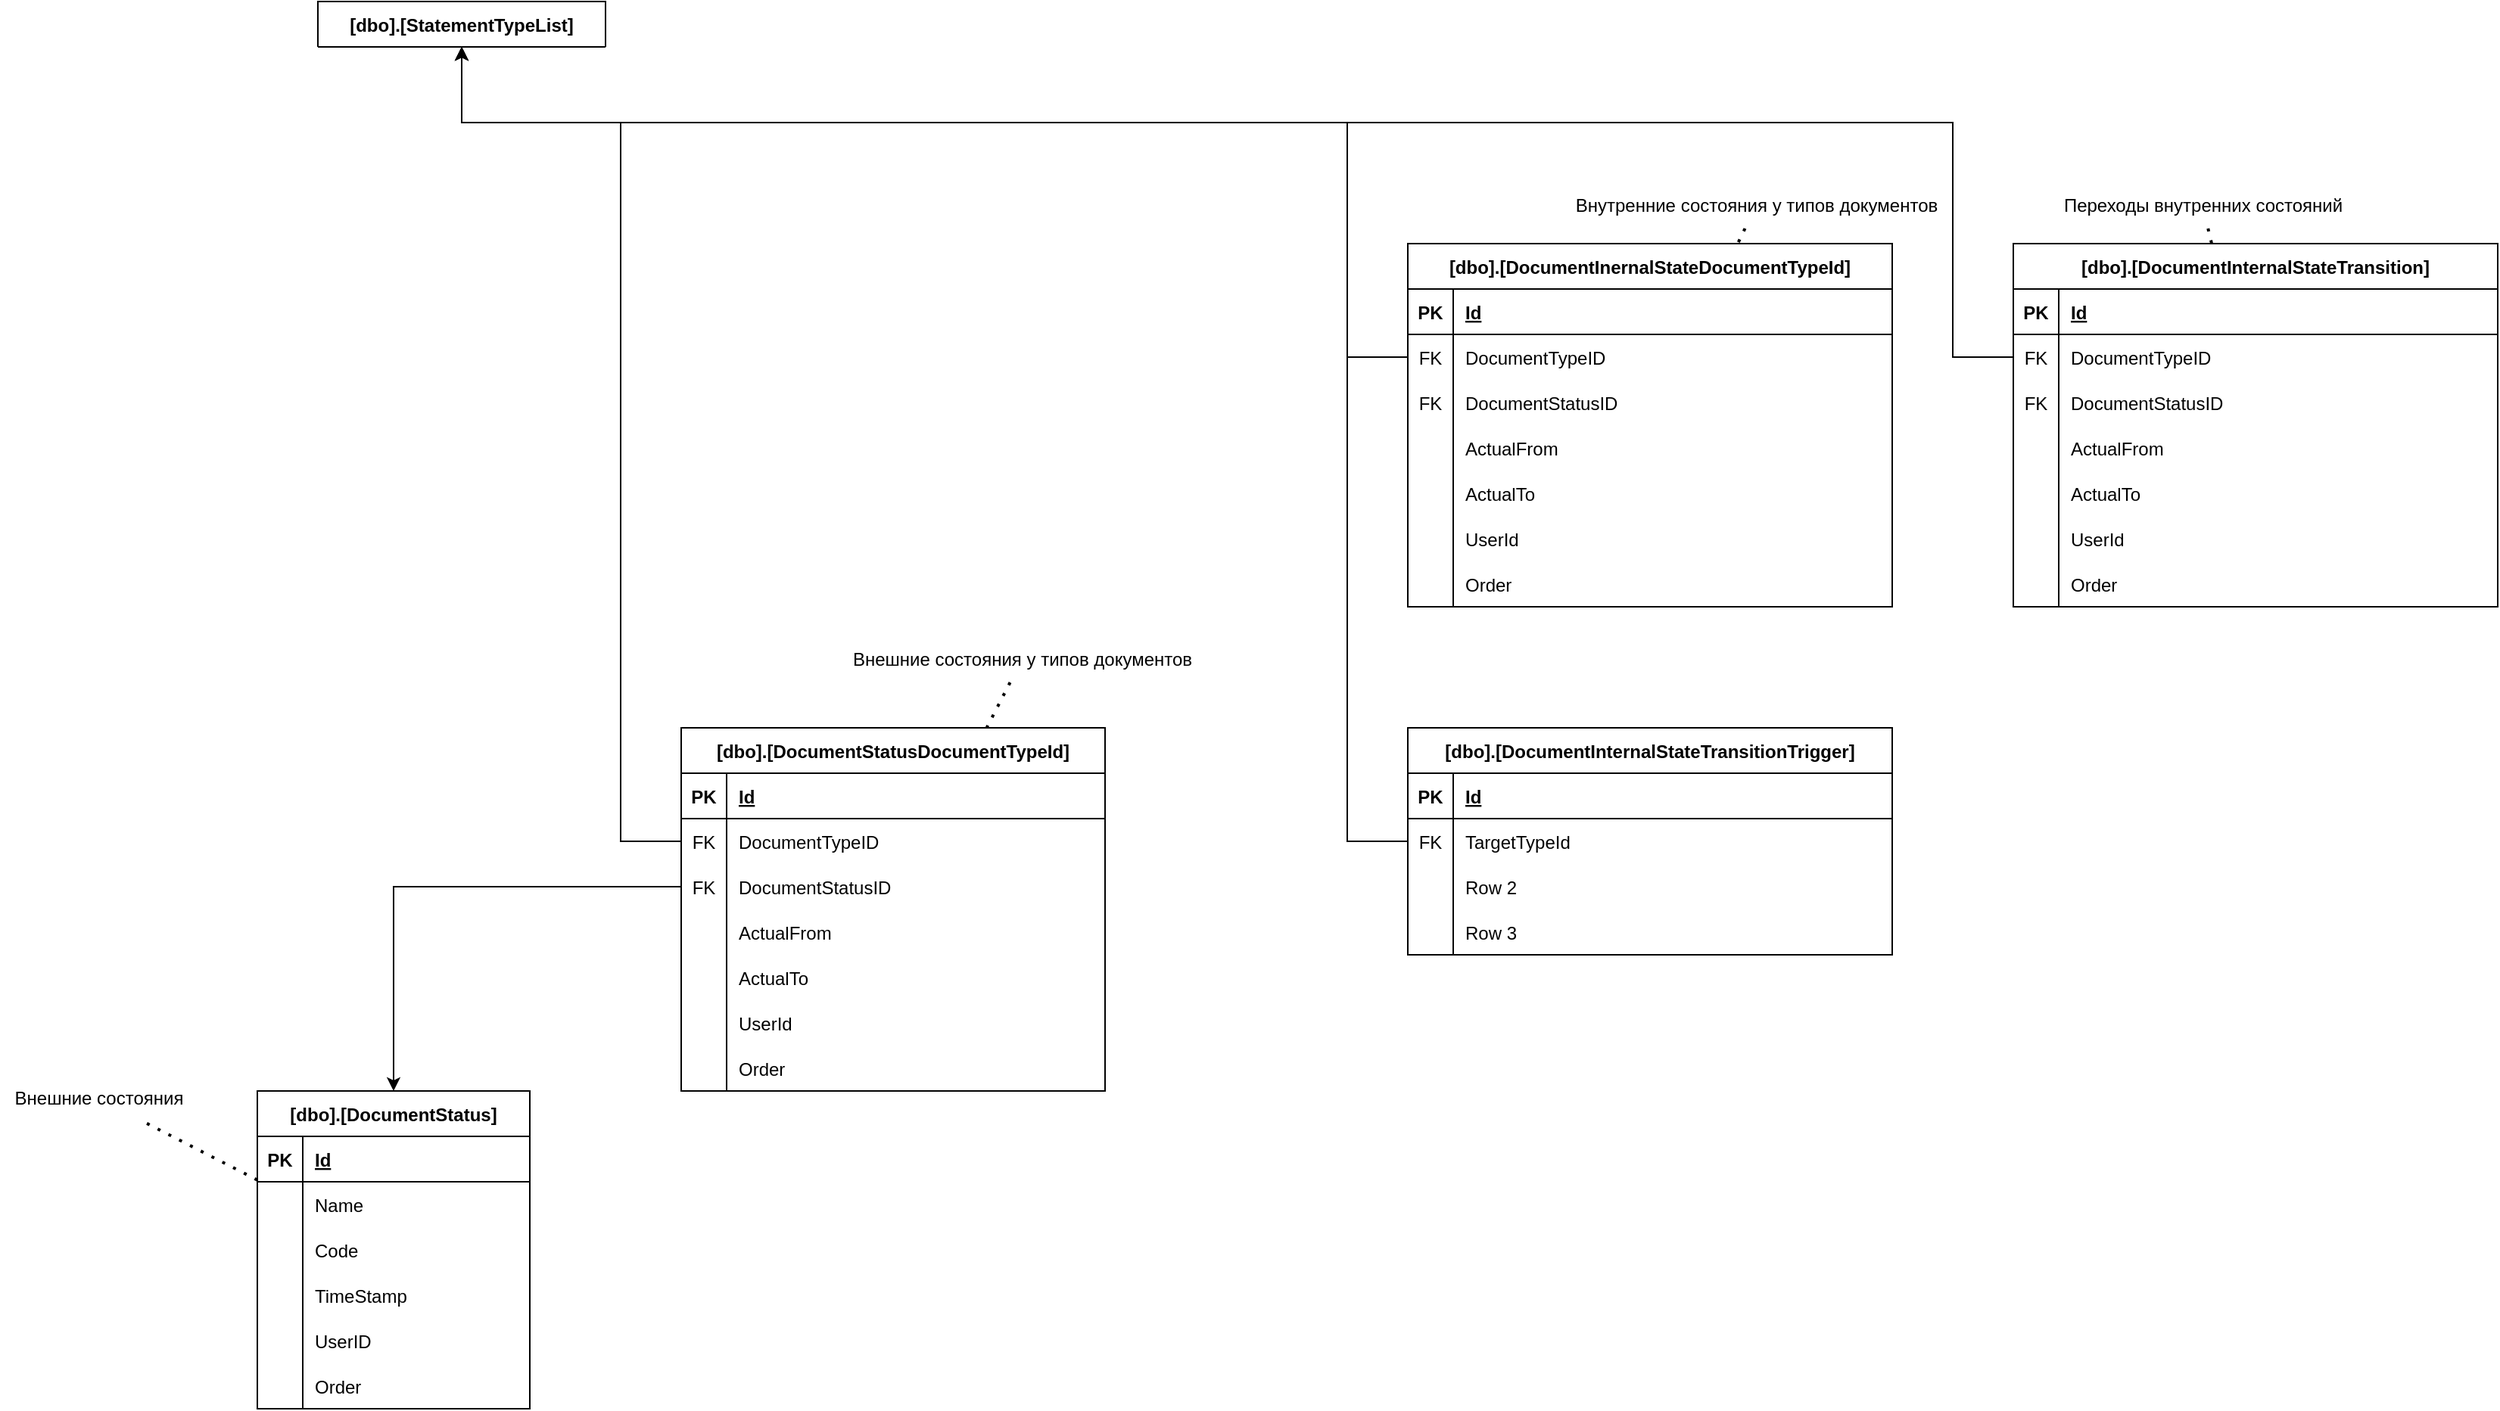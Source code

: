 <mxfile version="20.5.3" type="github">
  <diagram id="ILHaou0iku456T8hocgt" name="Страница 1">
    <mxGraphModel dx="2378" dy="2012" grid="1" gridSize="10" guides="1" tooltips="1" connect="1" arrows="1" fold="1" page="1" pageScale="1" pageWidth="827" pageHeight="1169" math="0" shadow="0">
      <root>
        <mxCell id="0" />
        <mxCell id="1" parent="0" />
        <mxCell id="DyUEf33xcRlZPxyxMTB5-1" value="[dbo].[DocumentStatusDocumentTypeId]" style="shape=table;startSize=30;container=1;collapsible=1;childLayout=tableLayout;fixedRows=1;rowLines=0;fontStyle=1;align=center;resizeLast=1;" vertex="1" parent="1">
          <mxGeometry x="320" y="40" width="280" height="240" as="geometry" />
        </mxCell>
        <mxCell id="DyUEf33xcRlZPxyxMTB5-2" value="" style="shape=tableRow;horizontal=0;startSize=0;swimlaneHead=0;swimlaneBody=0;fillColor=none;collapsible=0;dropTarget=0;points=[[0,0.5],[1,0.5]];portConstraint=eastwest;top=0;left=0;right=0;bottom=1;" vertex="1" parent="DyUEf33xcRlZPxyxMTB5-1">
          <mxGeometry y="30" width="280" height="30" as="geometry" />
        </mxCell>
        <mxCell id="DyUEf33xcRlZPxyxMTB5-3" value="PK" style="shape=partialRectangle;connectable=0;fillColor=none;top=0;left=0;bottom=0;right=0;fontStyle=1;overflow=hidden;" vertex="1" parent="DyUEf33xcRlZPxyxMTB5-2">
          <mxGeometry width="30" height="30" as="geometry">
            <mxRectangle width="30" height="30" as="alternateBounds" />
          </mxGeometry>
        </mxCell>
        <mxCell id="DyUEf33xcRlZPxyxMTB5-4" value="Id" style="shape=partialRectangle;connectable=0;fillColor=none;top=0;left=0;bottom=0;right=0;align=left;spacingLeft=6;fontStyle=5;overflow=hidden;" vertex="1" parent="DyUEf33xcRlZPxyxMTB5-2">
          <mxGeometry x="30" width="250" height="30" as="geometry">
            <mxRectangle width="250" height="30" as="alternateBounds" />
          </mxGeometry>
        </mxCell>
        <mxCell id="DyUEf33xcRlZPxyxMTB5-5" value="" style="shape=tableRow;horizontal=0;startSize=0;swimlaneHead=0;swimlaneBody=0;fillColor=none;collapsible=0;dropTarget=0;points=[[0,0.5],[1,0.5]];portConstraint=eastwest;top=0;left=0;right=0;bottom=0;" vertex="1" parent="DyUEf33xcRlZPxyxMTB5-1">
          <mxGeometry y="60" width="280" height="30" as="geometry" />
        </mxCell>
        <mxCell id="DyUEf33xcRlZPxyxMTB5-6" value="FK" style="shape=partialRectangle;connectable=0;fillColor=none;top=0;left=0;bottom=0;right=0;editable=1;overflow=hidden;" vertex="1" parent="DyUEf33xcRlZPxyxMTB5-5">
          <mxGeometry width="30" height="30" as="geometry">
            <mxRectangle width="30" height="30" as="alternateBounds" />
          </mxGeometry>
        </mxCell>
        <mxCell id="DyUEf33xcRlZPxyxMTB5-7" value="DocumentTypeID" style="shape=partialRectangle;connectable=0;fillColor=none;top=0;left=0;bottom=0;right=0;align=left;spacingLeft=6;overflow=hidden;" vertex="1" parent="DyUEf33xcRlZPxyxMTB5-5">
          <mxGeometry x="30" width="250" height="30" as="geometry">
            <mxRectangle width="250" height="30" as="alternateBounds" />
          </mxGeometry>
        </mxCell>
        <mxCell id="DyUEf33xcRlZPxyxMTB5-8" value="" style="shape=tableRow;horizontal=0;startSize=0;swimlaneHead=0;swimlaneBody=0;fillColor=none;collapsible=0;dropTarget=0;points=[[0,0.5],[1,0.5]];portConstraint=eastwest;top=0;left=0;right=0;bottom=0;" vertex="1" parent="DyUEf33xcRlZPxyxMTB5-1">
          <mxGeometry y="90" width="280" height="30" as="geometry" />
        </mxCell>
        <mxCell id="DyUEf33xcRlZPxyxMTB5-9" value="FK" style="shape=partialRectangle;connectable=0;fillColor=none;top=0;left=0;bottom=0;right=0;editable=1;overflow=hidden;" vertex="1" parent="DyUEf33xcRlZPxyxMTB5-8">
          <mxGeometry width="30" height="30" as="geometry">
            <mxRectangle width="30" height="30" as="alternateBounds" />
          </mxGeometry>
        </mxCell>
        <mxCell id="DyUEf33xcRlZPxyxMTB5-10" value="DocumentStatusID" style="shape=partialRectangle;connectable=0;fillColor=none;top=0;left=0;bottom=0;right=0;align=left;spacingLeft=6;overflow=hidden;" vertex="1" parent="DyUEf33xcRlZPxyxMTB5-8">
          <mxGeometry x="30" width="250" height="30" as="geometry">
            <mxRectangle width="250" height="30" as="alternateBounds" />
          </mxGeometry>
        </mxCell>
        <mxCell id="DyUEf33xcRlZPxyxMTB5-11" value="" style="shape=tableRow;horizontal=0;startSize=0;swimlaneHead=0;swimlaneBody=0;fillColor=none;collapsible=0;dropTarget=0;points=[[0,0.5],[1,0.5]];portConstraint=eastwest;top=0;left=0;right=0;bottom=0;" vertex="1" parent="DyUEf33xcRlZPxyxMTB5-1">
          <mxGeometry y="120" width="280" height="30" as="geometry" />
        </mxCell>
        <mxCell id="DyUEf33xcRlZPxyxMTB5-12" value="" style="shape=partialRectangle;connectable=0;fillColor=none;top=0;left=0;bottom=0;right=0;editable=1;overflow=hidden;" vertex="1" parent="DyUEf33xcRlZPxyxMTB5-11">
          <mxGeometry width="30" height="30" as="geometry">
            <mxRectangle width="30" height="30" as="alternateBounds" />
          </mxGeometry>
        </mxCell>
        <mxCell id="DyUEf33xcRlZPxyxMTB5-13" value="ActualFrom" style="shape=partialRectangle;connectable=0;fillColor=none;top=0;left=0;bottom=0;right=0;align=left;spacingLeft=6;overflow=hidden;" vertex="1" parent="DyUEf33xcRlZPxyxMTB5-11">
          <mxGeometry x="30" width="250" height="30" as="geometry">
            <mxRectangle width="250" height="30" as="alternateBounds" />
          </mxGeometry>
        </mxCell>
        <mxCell id="DyUEf33xcRlZPxyxMTB5-15" value="" style="shape=tableRow;horizontal=0;startSize=0;swimlaneHead=0;swimlaneBody=0;fillColor=none;collapsible=0;dropTarget=0;points=[[0,0.5],[1,0.5]];portConstraint=eastwest;top=0;left=0;right=0;bottom=0;" vertex="1" parent="DyUEf33xcRlZPxyxMTB5-1">
          <mxGeometry y="150" width="280" height="30" as="geometry" />
        </mxCell>
        <mxCell id="DyUEf33xcRlZPxyxMTB5-16" value="" style="shape=partialRectangle;connectable=0;fillColor=none;top=0;left=0;bottom=0;right=0;editable=1;overflow=hidden;" vertex="1" parent="DyUEf33xcRlZPxyxMTB5-15">
          <mxGeometry width="30" height="30" as="geometry">
            <mxRectangle width="30" height="30" as="alternateBounds" />
          </mxGeometry>
        </mxCell>
        <mxCell id="DyUEf33xcRlZPxyxMTB5-17" value="ActualTo" style="shape=partialRectangle;connectable=0;fillColor=none;top=0;left=0;bottom=0;right=0;align=left;spacingLeft=6;overflow=hidden;" vertex="1" parent="DyUEf33xcRlZPxyxMTB5-15">
          <mxGeometry x="30" width="250" height="30" as="geometry">
            <mxRectangle width="250" height="30" as="alternateBounds" />
          </mxGeometry>
        </mxCell>
        <mxCell id="DyUEf33xcRlZPxyxMTB5-18" value="" style="shape=tableRow;horizontal=0;startSize=0;swimlaneHead=0;swimlaneBody=0;fillColor=none;collapsible=0;dropTarget=0;points=[[0,0.5],[1,0.5]];portConstraint=eastwest;top=0;left=0;right=0;bottom=0;" vertex="1" parent="DyUEf33xcRlZPxyxMTB5-1">
          <mxGeometry y="180" width="280" height="30" as="geometry" />
        </mxCell>
        <mxCell id="DyUEf33xcRlZPxyxMTB5-19" value="" style="shape=partialRectangle;connectable=0;fillColor=none;top=0;left=0;bottom=0;right=0;editable=1;overflow=hidden;" vertex="1" parent="DyUEf33xcRlZPxyxMTB5-18">
          <mxGeometry width="30" height="30" as="geometry">
            <mxRectangle width="30" height="30" as="alternateBounds" />
          </mxGeometry>
        </mxCell>
        <mxCell id="DyUEf33xcRlZPxyxMTB5-20" value="UserId" style="shape=partialRectangle;connectable=0;fillColor=none;top=0;left=0;bottom=0;right=0;align=left;spacingLeft=6;overflow=hidden;" vertex="1" parent="DyUEf33xcRlZPxyxMTB5-18">
          <mxGeometry x="30" width="250" height="30" as="geometry">
            <mxRectangle width="250" height="30" as="alternateBounds" />
          </mxGeometry>
        </mxCell>
        <mxCell id="DyUEf33xcRlZPxyxMTB5-21" value="" style="shape=tableRow;horizontal=0;startSize=0;swimlaneHead=0;swimlaneBody=0;fillColor=none;collapsible=0;dropTarget=0;points=[[0,0.5],[1,0.5]];portConstraint=eastwest;top=0;left=0;right=0;bottom=0;" vertex="1" parent="DyUEf33xcRlZPxyxMTB5-1">
          <mxGeometry y="210" width="280" height="30" as="geometry" />
        </mxCell>
        <mxCell id="DyUEf33xcRlZPxyxMTB5-22" value="" style="shape=partialRectangle;connectable=0;fillColor=none;top=0;left=0;bottom=0;right=0;editable=1;overflow=hidden;" vertex="1" parent="DyUEf33xcRlZPxyxMTB5-21">
          <mxGeometry width="30" height="30" as="geometry">
            <mxRectangle width="30" height="30" as="alternateBounds" />
          </mxGeometry>
        </mxCell>
        <mxCell id="DyUEf33xcRlZPxyxMTB5-23" value="Order" style="shape=partialRectangle;connectable=0;fillColor=none;top=0;left=0;bottom=0;right=0;align=left;spacingLeft=6;overflow=hidden;" vertex="1" parent="DyUEf33xcRlZPxyxMTB5-21">
          <mxGeometry x="30" width="250" height="30" as="geometry">
            <mxRectangle width="250" height="30" as="alternateBounds" />
          </mxGeometry>
        </mxCell>
        <mxCell id="DyUEf33xcRlZPxyxMTB5-14" value="Внешние состояния у типов документов" style="text;html=1;align=center;verticalAlign=middle;resizable=0;points=[];autosize=1;strokeColor=none;fillColor=none;" vertex="1" parent="1">
          <mxGeometry x="420" y="-20" width="250" height="30" as="geometry" />
        </mxCell>
        <mxCell id="DyUEf33xcRlZPxyxMTB5-24" value="[dbo].[StatementTypeList]" style="shape=table;startSize=30;container=1;collapsible=1;childLayout=tableLayout;fixedRows=1;rowLines=0;fontStyle=1;align=center;resizeLast=1;" vertex="1" collapsed="1" parent="1">
          <mxGeometry x="80" y="-440" width="190" height="30" as="geometry">
            <mxRectangle x="80" y="-440" width="280" height="450" as="alternateBounds" />
          </mxGeometry>
        </mxCell>
        <mxCell id="DyUEf33xcRlZPxyxMTB5-25" value="" style="shape=tableRow;horizontal=0;startSize=0;swimlaneHead=0;swimlaneBody=0;fillColor=none;collapsible=0;dropTarget=0;points=[[0,0.5],[1,0.5]];portConstraint=eastwest;top=0;left=0;right=0;bottom=1;" vertex="1" parent="DyUEf33xcRlZPxyxMTB5-24">
          <mxGeometry y="30" width="280" height="30" as="geometry" />
        </mxCell>
        <mxCell id="DyUEf33xcRlZPxyxMTB5-26" value="PK" style="shape=partialRectangle;connectable=0;fillColor=none;top=0;left=0;bottom=0;right=0;fontStyle=1;overflow=hidden;" vertex="1" parent="DyUEf33xcRlZPxyxMTB5-25">
          <mxGeometry width="30" height="30" as="geometry">
            <mxRectangle width="30" height="30" as="alternateBounds" />
          </mxGeometry>
        </mxCell>
        <mxCell id="DyUEf33xcRlZPxyxMTB5-27" value="IdStatementType" style="shape=partialRectangle;connectable=0;fillColor=none;top=0;left=0;bottom=0;right=0;align=left;spacingLeft=6;fontStyle=5;overflow=hidden;" vertex="1" parent="DyUEf33xcRlZPxyxMTB5-25">
          <mxGeometry x="30" width="250" height="30" as="geometry">
            <mxRectangle width="250" height="30" as="alternateBounds" />
          </mxGeometry>
        </mxCell>
        <mxCell id="DyUEf33xcRlZPxyxMTB5-28" value="" style="shape=tableRow;horizontal=0;startSize=0;swimlaneHead=0;swimlaneBody=0;fillColor=none;collapsible=0;dropTarget=0;points=[[0,0.5],[1,0.5]];portConstraint=eastwest;top=0;left=0;right=0;bottom=0;" vertex="1" parent="DyUEf33xcRlZPxyxMTB5-24">
          <mxGeometry y="60" width="280" height="30" as="geometry" />
        </mxCell>
        <mxCell id="DyUEf33xcRlZPxyxMTB5-29" value="" style="shape=partialRectangle;connectable=0;fillColor=none;top=0;left=0;bottom=0;right=0;editable=1;overflow=hidden;" vertex="1" parent="DyUEf33xcRlZPxyxMTB5-28">
          <mxGeometry width="30" height="30" as="geometry">
            <mxRectangle width="30" height="30" as="alternateBounds" />
          </mxGeometry>
        </mxCell>
        <mxCell id="DyUEf33xcRlZPxyxMTB5-30" value="StatementType" style="shape=partialRectangle;connectable=0;fillColor=none;top=0;left=0;bottom=0;right=0;align=left;spacingLeft=6;overflow=hidden;" vertex="1" parent="DyUEf33xcRlZPxyxMTB5-28">
          <mxGeometry x="30" width="250" height="30" as="geometry">
            <mxRectangle width="250" height="30" as="alternateBounds" />
          </mxGeometry>
        </mxCell>
        <mxCell id="DyUEf33xcRlZPxyxMTB5-31" value="" style="shape=tableRow;horizontal=0;startSize=0;swimlaneHead=0;swimlaneBody=0;fillColor=none;collapsible=0;dropTarget=0;points=[[0,0.5],[1,0.5]];portConstraint=eastwest;top=0;left=0;right=0;bottom=0;" vertex="1" parent="DyUEf33xcRlZPxyxMTB5-24">
          <mxGeometry y="90" width="280" height="30" as="geometry" />
        </mxCell>
        <mxCell id="DyUEf33xcRlZPxyxMTB5-32" value="" style="shape=partialRectangle;connectable=0;fillColor=none;top=0;left=0;bottom=0;right=0;editable=1;overflow=hidden;" vertex="1" parent="DyUEf33xcRlZPxyxMTB5-31">
          <mxGeometry width="30" height="30" as="geometry">
            <mxRectangle width="30" height="30" as="alternateBounds" />
          </mxGeometry>
        </mxCell>
        <mxCell id="DyUEf33xcRlZPxyxMTB5-33" value="StatementTypeShort" style="shape=partialRectangle;connectable=0;fillColor=none;top=0;left=0;bottom=0;right=0;align=left;spacingLeft=6;overflow=hidden;" vertex="1" parent="DyUEf33xcRlZPxyxMTB5-31">
          <mxGeometry x="30" width="250" height="30" as="geometry">
            <mxRectangle width="250" height="30" as="alternateBounds" />
          </mxGeometry>
        </mxCell>
        <mxCell id="DyUEf33xcRlZPxyxMTB5-64" value="" style="shape=tableRow;horizontal=0;startSize=0;swimlaneHead=0;swimlaneBody=0;fillColor=none;collapsible=0;dropTarget=0;points=[[0,0.5],[1,0.5]];portConstraint=eastwest;top=0;left=0;right=0;bottom=0;" vertex="1" parent="DyUEf33xcRlZPxyxMTB5-24">
          <mxGeometry y="120" width="280" height="30" as="geometry" />
        </mxCell>
        <mxCell id="DyUEf33xcRlZPxyxMTB5-65" value="" style="shape=partialRectangle;connectable=0;fillColor=none;top=0;left=0;bottom=0;right=0;editable=1;overflow=hidden;" vertex="1" parent="DyUEf33xcRlZPxyxMTB5-64">
          <mxGeometry width="30" height="30" as="geometry">
            <mxRectangle width="30" height="30" as="alternateBounds" />
          </mxGeometry>
        </mxCell>
        <mxCell id="DyUEf33xcRlZPxyxMTB5-66" value="StatementTypeCode" style="shape=partialRectangle;connectable=0;fillColor=none;top=0;left=0;bottom=0;right=0;align=left;spacingLeft=6;overflow=hidden;" vertex="1" parent="DyUEf33xcRlZPxyxMTB5-64">
          <mxGeometry x="30" width="250" height="30" as="geometry">
            <mxRectangle width="250" height="30" as="alternateBounds" />
          </mxGeometry>
        </mxCell>
        <mxCell id="DyUEf33xcRlZPxyxMTB5-34" value="" style="shape=tableRow;horizontal=0;startSize=0;swimlaneHead=0;swimlaneBody=0;fillColor=none;collapsible=0;dropTarget=0;points=[[0,0.5],[1,0.5]];portConstraint=eastwest;top=0;left=0;right=0;bottom=0;" vertex="1" parent="DyUEf33xcRlZPxyxMTB5-24">
          <mxGeometry y="150" width="280" height="30" as="geometry" />
        </mxCell>
        <mxCell id="DyUEf33xcRlZPxyxMTB5-35" value="" style="shape=partialRectangle;connectable=0;fillColor=none;top=0;left=0;bottom=0;right=0;editable=1;overflow=hidden;" vertex="1" parent="DyUEf33xcRlZPxyxMTB5-34">
          <mxGeometry width="30" height="30" as="geometry">
            <mxRectangle width="30" height="30" as="alternateBounds" />
          </mxGeometry>
        </mxCell>
        <mxCell id="DyUEf33xcRlZPxyxMTB5-36" value="actual" style="shape=partialRectangle;connectable=0;fillColor=none;top=0;left=0;bottom=0;right=0;align=left;spacingLeft=6;overflow=hidden;" vertex="1" parent="DyUEf33xcRlZPxyxMTB5-34">
          <mxGeometry x="30" width="250" height="30" as="geometry">
            <mxRectangle width="250" height="30" as="alternateBounds" />
          </mxGeometry>
        </mxCell>
        <mxCell id="DyUEf33xcRlZPxyxMTB5-37" value="" style="shape=tableRow;horizontal=0;startSize=0;swimlaneHead=0;swimlaneBody=0;fillColor=none;collapsible=0;dropTarget=0;points=[[0,0.5],[1,0.5]];portConstraint=eastwest;top=0;left=0;right=0;bottom=0;" vertex="1" parent="DyUEf33xcRlZPxyxMTB5-24">
          <mxGeometry y="180" width="280" height="30" as="geometry" />
        </mxCell>
        <mxCell id="DyUEf33xcRlZPxyxMTB5-38" value="" style="shape=partialRectangle;connectable=0;fillColor=none;top=0;left=0;bottom=0;right=0;editable=1;overflow=hidden;" vertex="1" parent="DyUEf33xcRlZPxyxMTB5-37">
          <mxGeometry width="30" height="30" as="geometry">
            <mxRectangle width="30" height="30" as="alternateBounds" />
          </mxGeometry>
        </mxCell>
        <mxCell id="DyUEf33xcRlZPxyxMTB5-39" value="ord" style="shape=partialRectangle;connectable=0;fillColor=none;top=0;left=0;bottom=0;right=0;align=left;spacingLeft=6;overflow=hidden;" vertex="1" parent="DyUEf33xcRlZPxyxMTB5-37">
          <mxGeometry x="30" width="250" height="30" as="geometry">
            <mxRectangle width="250" height="30" as="alternateBounds" />
          </mxGeometry>
        </mxCell>
        <mxCell id="DyUEf33xcRlZPxyxMTB5-40" value="" style="shape=tableRow;horizontal=0;startSize=0;swimlaneHead=0;swimlaneBody=0;fillColor=none;collapsible=0;dropTarget=0;points=[[0,0.5],[1,0.5]];portConstraint=eastwest;top=0;left=0;right=0;bottom=0;" vertex="1" parent="DyUEf33xcRlZPxyxMTB5-24">
          <mxGeometry y="210" width="280" height="30" as="geometry" />
        </mxCell>
        <mxCell id="DyUEf33xcRlZPxyxMTB5-41" value="" style="shape=partialRectangle;connectable=0;fillColor=none;top=0;left=0;bottom=0;right=0;editable=1;overflow=hidden;" vertex="1" parent="DyUEf33xcRlZPxyxMTB5-40">
          <mxGeometry width="30" height="30" as="geometry">
            <mxRectangle width="30" height="30" as="alternateBounds" />
          </mxGeometry>
        </mxCell>
        <mxCell id="DyUEf33xcRlZPxyxMTB5-42" value="NeedInc" style="shape=partialRectangle;connectable=0;fillColor=none;top=0;left=0;bottom=0;right=0;align=left;spacingLeft=6;overflow=hidden;" vertex="1" parent="DyUEf33xcRlZPxyxMTB5-40">
          <mxGeometry x="30" width="250" height="30" as="geometry">
            <mxRectangle width="250" height="30" as="alternateBounds" />
          </mxGeometry>
        </mxCell>
        <mxCell id="DyUEf33xcRlZPxyxMTB5-43" value="" style="shape=tableRow;horizontal=0;startSize=0;swimlaneHead=0;swimlaneBody=0;fillColor=none;collapsible=0;dropTarget=0;points=[[0,0.5],[1,0.5]];portConstraint=eastwest;top=0;left=0;right=0;bottom=0;" vertex="1" parent="DyUEf33xcRlZPxyxMTB5-24">
          <mxGeometry y="240" width="280" height="30" as="geometry" />
        </mxCell>
        <mxCell id="DyUEf33xcRlZPxyxMTB5-44" value="" style="shape=partialRectangle;connectable=0;fillColor=none;top=0;left=0;bottom=0;right=0;editable=1;overflow=hidden;" vertex="1" parent="DyUEf33xcRlZPxyxMTB5-43">
          <mxGeometry width="30" height="30" as="geometry">
            <mxRectangle width="30" height="30" as="alternateBounds" />
          </mxGeometry>
        </mxCell>
        <mxCell id="DyUEf33xcRlZPxyxMTB5-45" value="NeedRegNum" style="shape=partialRectangle;connectable=0;fillColor=none;top=0;left=0;bottom=0;right=0;align=left;spacingLeft=6;overflow=hidden;" vertex="1" parent="DyUEf33xcRlZPxyxMTB5-43">
          <mxGeometry x="30" width="250" height="30" as="geometry">
            <mxRectangle width="250" height="30" as="alternateBounds" />
          </mxGeometry>
        </mxCell>
        <mxCell id="DyUEf33xcRlZPxyxMTB5-46" value="" style="shape=tableRow;horizontal=0;startSize=0;swimlaneHead=0;swimlaneBody=0;fillColor=none;collapsible=0;dropTarget=0;points=[[0,0.5],[1,0.5]];portConstraint=eastwest;top=0;left=0;right=0;bottom=0;" vertex="1" parent="DyUEf33xcRlZPxyxMTB5-24">
          <mxGeometry y="270" width="280" height="30" as="geometry" />
        </mxCell>
        <mxCell id="DyUEf33xcRlZPxyxMTB5-47" value="" style="shape=partialRectangle;connectable=0;fillColor=none;top=0;left=0;bottom=0;right=0;editable=1;overflow=hidden;" vertex="1" parent="DyUEf33xcRlZPxyxMTB5-46">
          <mxGeometry width="30" height="30" as="geometry">
            <mxRectangle width="30" height="30" as="alternateBounds" />
          </mxGeometry>
        </mxCell>
        <mxCell id="DyUEf33xcRlZPxyxMTB5-48" value="KeyField1" style="shape=partialRectangle;connectable=0;fillColor=none;top=0;left=0;bottom=0;right=0;align=left;spacingLeft=6;overflow=hidden;" vertex="1" parent="DyUEf33xcRlZPxyxMTB5-46">
          <mxGeometry x="30" width="250" height="30" as="geometry">
            <mxRectangle width="250" height="30" as="alternateBounds" />
          </mxGeometry>
        </mxCell>
        <mxCell id="DyUEf33xcRlZPxyxMTB5-49" value="" style="shape=tableRow;horizontal=0;startSize=0;swimlaneHead=0;swimlaneBody=0;fillColor=none;collapsible=0;dropTarget=0;points=[[0,0.5],[1,0.5]];portConstraint=eastwest;top=0;left=0;right=0;bottom=0;" vertex="1" parent="DyUEf33xcRlZPxyxMTB5-24">
          <mxGeometry y="300" width="280" height="30" as="geometry" />
        </mxCell>
        <mxCell id="DyUEf33xcRlZPxyxMTB5-50" value="" style="shape=partialRectangle;connectable=0;fillColor=none;top=0;left=0;bottom=0;right=0;editable=1;overflow=hidden;" vertex="1" parent="DyUEf33xcRlZPxyxMTB5-49">
          <mxGeometry width="30" height="30" as="geometry">
            <mxRectangle width="30" height="30" as="alternateBounds" />
          </mxGeometry>
        </mxCell>
        <mxCell id="DyUEf33xcRlZPxyxMTB5-51" value="KeyField2" style="shape=partialRectangle;connectable=0;fillColor=none;top=0;left=0;bottom=0;right=0;align=left;spacingLeft=6;overflow=hidden;" vertex="1" parent="DyUEf33xcRlZPxyxMTB5-49">
          <mxGeometry x="30" width="250" height="30" as="geometry">
            <mxRectangle width="250" height="30" as="alternateBounds" />
          </mxGeometry>
        </mxCell>
        <mxCell id="DyUEf33xcRlZPxyxMTB5-52" value="" style="shape=tableRow;horizontal=0;startSize=0;swimlaneHead=0;swimlaneBody=0;fillColor=none;collapsible=0;dropTarget=0;points=[[0,0.5],[1,0.5]];portConstraint=eastwest;top=0;left=0;right=0;bottom=0;" vertex="1" parent="DyUEf33xcRlZPxyxMTB5-24">
          <mxGeometry y="330" width="280" height="30" as="geometry" />
        </mxCell>
        <mxCell id="DyUEf33xcRlZPxyxMTB5-53" value="" style="shape=partialRectangle;connectable=0;fillColor=none;top=0;left=0;bottom=0;right=0;editable=1;overflow=hidden;" vertex="1" parent="DyUEf33xcRlZPxyxMTB5-52">
          <mxGeometry width="30" height="30" as="geometry">
            <mxRectangle width="30" height="30" as="alternateBounds" />
          </mxGeometry>
        </mxCell>
        <mxCell id="DyUEf33xcRlZPxyxMTB5-54" value="URL" style="shape=partialRectangle;connectable=0;fillColor=none;top=0;left=0;bottom=0;right=0;align=left;spacingLeft=6;overflow=hidden;" vertex="1" parent="DyUEf33xcRlZPxyxMTB5-52">
          <mxGeometry x="30" width="250" height="30" as="geometry">
            <mxRectangle width="250" height="30" as="alternateBounds" />
          </mxGeometry>
        </mxCell>
        <mxCell id="DyUEf33xcRlZPxyxMTB5-55" value="" style="shape=tableRow;horizontal=0;startSize=0;swimlaneHead=0;swimlaneBody=0;fillColor=none;collapsible=0;dropTarget=0;points=[[0,0.5],[1,0.5]];portConstraint=eastwest;top=0;left=0;right=0;bottom=0;" vertex="1" parent="DyUEf33xcRlZPxyxMTB5-24">
          <mxGeometry y="360" width="280" height="30" as="geometry" />
        </mxCell>
        <mxCell id="DyUEf33xcRlZPxyxMTB5-56" value="" style="shape=partialRectangle;connectable=0;fillColor=none;top=0;left=0;bottom=0;right=0;editable=1;overflow=hidden;" vertex="1" parent="DyUEf33xcRlZPxyxMTB5-55">
          <mxGeometry width="30" height="30" as="geometry">
            <mxRectangle width="30" height="30" as="alternateBounds" />
          </mxGeometry>
        </mxCell>
        <mxCell id="DyUEf33xcRlZPxyxMTB5-57" value="TableName" style="shape=partialRectangle;connectable=0;fillColor=none;top=0;left=0;bottom=0;right=0;align=left;spacingLeft=6;overflow=hidden;" vertex="1" parent="DyUEf33xcRlZPxyxMTB5-55">
          <mxGeometry x="30" width="250" height="30" as="geometry">
            <mxRectangle width="250" height="30" as="alternateBounds" />
          </mxGeometry>
        </mxCell>
        <mxCell id="DyUEf33xcRlZPxyxMTB5-58" value="" style="shape=tableRow;horizontal=0;startSize=0;swimlaneHead=0;swimlaneBody=0;fillColor=none;collapsible=0;dropTarget=0;points=[[0,0.5],[1,0.5]];portConstraint=eastwest;top=0;left=0;right=0;bottom=0;" vertex="1" parent="DyUEf33xcRlZPxyxMTB5-24">
          <mxGeometry y="390" width="280" height="30" as="geometry" />
        </mxCell>
        <mxCell id="DyUEf33xcRlZPxyxMTB5-59" value="FK" style="shape=partialRectangle;connectable=0;fillColor=none;top=0;left=0;bottom=0;right=0;editable=1;overflow=hidden;" vertex="1" parent="DyUEf33xcRlZPxyxMTB5-58">
          <mxGeometry width="30" height="30" as="geometry">
            <mxRectangle width="30" height="30" as="alternateBounds" />
          </mxGeometry>
        </mxCell>
        <mxCell id="DyUEf33xcRlZPxyxMTB5-60" value="idFlow" style="shape=partialRectangle;connectable=0;fillColor=none;top=0;left=0;bottom=0;right=0;align=left;spacingLeft=6;overflow=hidden;" vertex="1" parent="DyUEf33xcRlZPxyxMTB5-58">
          <mxGeometry x="30" width="250" height="30" as="geometry">
            <mxRectangle width="250" height="30" as="alternateBounds" />
          </mxGeometry>
        </mxCell>
        <mxCell id="DyUEf33xcRlZPxyxMTB5-61" value="" style="shape=tableRow;horizontal=0;startSize=0;swimlaneHead=0;swimlaneBody=0;fillColor=none;collapsible=0;dropTarget=0;points=[[0,0.5],[1,0.5]];portConstraint=eastwest;top=0;left=0;right=0;bottom=0;" vertex="1" parent="DyUEf33xcRlZPxyxMTB5-24">
          <mxGeometry y="420" width="280" height="30" as="geometry" />
        </mxCell>
        <mxCell id="DyUEf33xcRlZPxyxMTB5-62" value="" style="shape=partialRectangle;connectable=0;fillColor=none;top=0;left=0;bottom=0;right=0;editable=1;overflow=hidden;" vertex="1" parent="DyUEf33xcRlZPxyxMTB5-61">
          <mxGeometry width="30" height="30" as="geometry">
            <mxRectangle width="30" height="30" as="alternateBounds" />
          </mxGeometry>
        </mxCell>
        <mxCell id="DyUEf33xcRlZPxyxMTB5-63" value="HasOuterState" style="shape=partialRectangle;connectable=0;fillColor=none;top=0;left=0;bottom=0;right=0;align=left;spacingLeft=6;overflow=hidden;" vertex="1" parent="DyUEf33xcRlZPxyxMTB5-61">
          <mxGeometry x="30" width="250" height="30" as="geometry">
            <mxRectangle width="250" height="30" as="alternateBounds" />
          </mxGeometry>
        </mxCell>
        <mxCell id="DyUEf33xcRlZPxyxMTB5-67" style="edgeStyle=orthogonalEdgeStyle;rounded=0;orthogonalLoop=1;jettySize=auto;html=1;exitX=0;exitY=0.5;exitDx=0;exitDy=0;" edge="1" parent="1" source="DyUEf33xcRlZPxyxMTB5-5" target="DyUEf33xcRlZPxyxMTB5-24">
          <mxGeometry relative="1" as="geometry">
            <Array as="points">
              <mxPoint x="280" y="115" />
              <mxPoint x="280" y="-360" />
              <mxPoint x="175" y="-360" />
            </Array>
          </mxGeometry>
        </mxCell>
        <mxCell id="DyUEf33xcRlZPxyxMTB5-68" value="[dbo].[DocumentStatus]" style="shape=table;startSize=30;container=1;collapsible=1;childLayout=tableLayout;fixedRows=1;rowLines=0;fontStyle=1;align=center;resizeLast=1;" vertex="1" parent="1">
          <mxGeometry x="40" y="280" width="180" height="210" as="geometry" />
        </mxCell>
        <mxCell id="DyUEf33xcRlZPxyxMTB5-69" value="" style="shape=tableRow;horizontal=0;startSize=0;swimlaneHead=0;swimlaneBody=0;fillColor=none;collapsible=0;dropTarget=0;points=[[0,0.5],[1,0.5]];portConstraint=eastwest;top=0;left=0;right=0;bottom=1;" vertex="1" parent="DyUEf33xcRlZPxyxMTB5-68">
          <mxGeometry y="30" width="180" height="30" as="geometry" />
        </mxCell>
        <mxCell id="DyUEf33xcRlZPxyxMTB5-70" value="PK" style="shape=partialRectangle;connectable=0;fillColor=none;top=0;left=0;bottom=0;right=0;fontStyle=1;overflow=hidden;" vertex="1" parent="DyUEf33xcRlZPxyxMTB5-69">
          <mxGeometry width="30" height="30" as="geometry">
            <mxRectangle width="30" height="30" as="alternateBounds" />
          </mxGeometry>
        </mxCell>
        <mxCell id="DyUEf33xcRlZPxyxMTB5-71" value="Id" style="shape=partialRectangle;connectable=0;fillColor=none;top=0;left=0;bottom=0;right=0;align=left;spacingLeft=6;fontStyle=5;overflow=hidden;" vertex="1" parent="DyUEf33xcRlZPxyxMTB5-69">
          <mxGeometry x="30" width="150" height="30" as="geometry">
            <mxRectangle width="150" height="30" as="alternateBounds" />
          </mxGeometry>
        </mxCell>
        <mxCell id="DyUEf33xcRlZPxyxMTB5-72" value="" style="shape=tableRow;horizontal=0;startSize=0;swimlaneHead=0;swimlaneBody=0;fillColor=none;collapsible=0;dropTarget=0;points=[[0,0.5],[1,0.5]];portConstraint=eastwest;top=0;left=0;right=0;bottom=0;" vertex="1" parent="DyUEf33xcRlZPxyxMTB5-68">
          <mxGeometry y="60" width="180" height="30" as="geometry" />
        </mxCell>
        <mxCell id="DyUEf33xcRlZPxyxMTB5-73" value="" style="shape=partialRectangle;connectable=0;fillColor=none;top=0;left=0;bottom=0;right=0;editable=1;overflow=hidden;" vertex="1" parent="DyUEf33xcRlZPxyxMTB5-72">
          <mxGeometry width="30" height="30" as="geometry">
            <mxRectangle width="30" height="30" as="alternateBounds" />
          </mxGeometry>
        </mxCell>
        <mxCell id="DyUEf33xcRlZPxyxMTB5-74" value="Name" style="shape=partialRectangle;connectable=0;fillColor=none;top=0;left=0;bottom=0;right=0;align=left;spacingLeft=6;overflow=hidden;" vertex="1" parent="DyUEf33xcRlZPxyxMTB5-72">
          <mxGeometry x="30" width="150" height="30" as="geometry">
            <mxRectangle width="150" height="30" as="alternateBounds" />
          </mxGeometry>
        </mxCell>
        <mxCell id="DyUEf33xcRlZPxyxMTB5-75" value="" style="shape=tableRow;horizontal=0;startSize=0;swimlaneHead=0;swimlaneBody=0;fillColor=none;collapsible=0;dropTarget=0;points=[[0,0.5],[1,0.5]];portConstraint=eastwest;top=0;left=0;right=0;bottom=0;" vertex="1" parent="DyUEf33xcRlZPxyxMTB5-68">
          <mxGeometry y="90" width="180" height="30" as="geometry" />
        </mxCell>
        <mxCell id="DyUEf33xcRlZPxyxMTB5-76" value="" style="shape=partialRectangle;connectable=0;fillColor=none;top=0;left=0;bottom=0;right=0;editable=1;overflow=hidden;" vertex="1" parent="DyUEf33xcRlZPxyxMTB5-75">
          <mxGeometry width="30" height="30" as="geometry">
            <mxRectangle width="30" height="30" as="alternateBounds" />
          </mxGeometry>
        </mxCell>
        <mxCell id="DyUEf33xcRlZPxyxMTB5-77" value="Code" style="shape=partialRectangle;connectable=0;fillColor=none;top=0;left=0;bottom=0;right=0;align=left;spacingLeft=6;overflow=hidden;" vertex="1" parent="DyUEf33xcRlZPxyxMTB5-75">
          <mxGeometry x="30" width="150" height="30" as="geometry">
            <mxRectangle width="150" height="30" as="alternateBounds" />
          </mxGeometry>
        </mxCell>
        <mxCell id="DyUEf33xcRlZPxyxMTB5-78" value="" style="shape=tableRow;horizontal=0;startSize=0;swimlaneHead=0;swimlaneBody=0;fillColor=none;collapsible=0;dropTarget=0;points=[[0,0.5],[1,0.5]];portConstraint=eastwest;top=0;left=0;right=0;bottom=0;" vertex="1" parent="DyUEf33xcRlZPxyxMTB5-68">
          <mxGeometry y="120" width="180" height="30" as="geometry" />
        </mxCell>
        <mxCell id="DyUEf33xcRlZPxyxMTB5-79" value="" style="shape=partialRectangle;connectable=0;fillColor=none;top=0;left=0;bottom=0;right=0;editable=1;overflow=hidden;" vertex="1" parent="DyUEf33xcRlZPxyxMTB5-78">
          <mxGeometry width="30" height="30" as="geometry">
            <mxRectangle width="30" height="30" as="alternateBounds" />
          </mxGeometry>
        </mxCell>
        <mxCell id="DyUEf33xcRlZPxyxMTB5-80" value="TimeStamp" style="shape=partialRectangle;connectable=0;fillColor=none;top=0;left=0;bottom=0;right=0;align=left;spacingLeft=6;overflow=hidden;" vertex="1" parent="DyUEf33xcRlZPxyxMTB5-78">
          <mxGeometry x="30" width="150" height="30" as="geometry">
            <mxRectangle width="150" height="30" as="alternateBounds" />
          </mxGeometry>
        </mxCell>
        <mxCell id="DyUEf33xcRlZPxyxMTB5-83" value="" style="shape=tableRow;horizontal=0;startSize=0;swimlaneHead=0;swimlaneBody=0;fillColor=none;collapsible=0;dropTarget=0;points=[[0,0.5],[1,0.5]];portConstraint=eastwest;top=0;left=0;right=0;bottom=0;" vertex="1" parent="DyUEf33xcRlZPxyxMTB5-68">
          <mxGeometry y="150" width="180" height="30" as="geometry" />
        </mxCell>
        <mxCell id="DyUEf33xcRlZPxyxMTB5-84" value="" style="shape=partialRectangle;connectable=0;fillColor=none;top=0;left=0;bottom=0;right=0;editable=1;overflow=hidden;" vertex="1" parent="DyUEf33xcRlZPxyxMTB5-83">
          <mxGeometry width="30" height="30" as="geometry">
            <mxRectangle width="30" height="30" as="alternateBounds" />
          </mxGeometry>
        </mxCell>
        <mxCell id="DyUEf33xcRlZPxyxMTB5-85" value="UserID" style="shape=partialRectangle;connectable=0;fillColor=none;top=0;left=0;bottom=0;right=0;align=left;spacingLeft=6;overflow=hidden;" vertex="1" parent="DyUEf33xcRlZPxyxMTB5-83">
          <mxGeometry x="30" width="150" height="30" as="geometry">
            <mxRectangle width="150" height="30" as="alternateBounds" />
          </mxGeometry>
        </mxCell>
        <mxCell id="DyUEf33xcRlZPxyxMTB5-86" value="" style="shape=tableRow;horizontal=0;startSize=0;swimlaneHead=0;swimlaneBody=0;fillColor=none;collapsible=0;dropTarget=0;points=[[0,0.5],[1,0.5]];portConstraint=eastwest;top=0;left=0;right=0;bottom=0;" vertex="1" parent="DyUEf33xcRlZPxyxMTB5-68">
          <mxGeometry y="180" width="180" height="30" as="geometry" />
        </mxCell>
        <mxCell id="DyUEf33xcRlZPxyxMTB5-87" value="" style="shape=partialRectangle;connectable=0;fillColor=none;top=0;left=0;bottom=0;right=0;editable=1;overflow=hidden;" vertex="1" parent="DyUEf33xcRlZPxyxMTB5-86">
          <mxGeometry width="30" height="30" as="geometry">
            <mxRectangle width="30" height="30" as="alternateBounds" />
          </mxGeometry>
        </mxCell>
        <mxCell id="DyUEf33xcRlZPxyxMTB5-88" value="Order" style="shape=partialRectangle;connectable=0;fillColor=none;top=0;left=0;bottom=0;right=0;align=left;spacingLeft=6;overflow=hidden;" vertex="1" parent="DyUEf33xcRlZPxyxMTB5-86">
          <mxGeometry x="30" width="150" height="30" as="geometry">
            <mxRectangle width="150" height="30" as="alternateBounds" />
          </mxGeometry>
        </mxCell>
        <mxCell id="DyUEf33xcRlZPxyxMTB5-81" value="Внешние состояния" style="text;html=1;align=center;verticalAlign=middle;resizable=0;points=[];autosize=1;strokeColor=none;fillColor=none;" vertex="1" parent="1">
          <mxGeometry x="-130" y="270" width="130" height="30" as="geometry" />
        </mxCell>
        <mxCell id="DyUEf33xcRlZPxyxMTB5-82" style="edgeStyle=orthogonalEdgeStyle;rounded=0;orthogonalLoop=1;jettySize=auto;html=1;" edge="1" parent="1" source="DyUEf33xcRlZPxyxMTB5-8" target="DyUEf33xcRlZPxyxMTB5-68">
          <mxGeometry relative="1" as="geometry" />
        </mxCell>
        <mxCell id="DyUEf33xcRlZPxyxMTB5-89" value="" style="endArrow=none;dashed=1;html=1;dashPattern=1 3;strokeWidth=2;rounded=0;" edge="1" parent="1" source="DyUEf33xcRlZPxyxMTB5-68" target="DyUEf33xcRlZPxyxMTB5-81">
          <mxGeometry width="50" height="50" relative="1" as="geometry">
            <mxPoint x="90" y="250" as="sourcePoint" />
            <mxPoint x="140" y="200" as="targetPoint" />
          </mxGeometry>
        </mxCell>
        <mxCell id="DyUEf33xcRlZPxyxMTB5-90" value="" style="endArrow=none;dashed=1;html=1;dashPattern=1 3;strokeWidth=2;rounded=0;" edge="1" parent="1" source="DyUEf33xcRlZPxyxMTB5-14" target="DyUEf33xcRlZPxyxMTB5-1">
          <mxGeometry width="50" height="50" relative="1" as="geometry">
            <mxPoint x="50.0" y="348.846" as="sourcePoint" />
            <mxPoint x="-25.75" y="310" as="targetPoint" />
          </mxGeometry>
        </mxCell>
        <mxCell id="DyUEf33xcRlZPxyxMTB5-91" value="[dbo].[DocumentInternalStateTransitionTrigger]" style="shape=table;startSize=30;container=1;collapsible=1;childLayout=tableLayout;fixedRows=1;rowLines=0;fontStyle=1;align=center;resizeLast=1;" vertex="1" parent="1">
          <mxGeometry x="800" y="40" width="320" height="150" as="geometry" />
        </mxCell>
        <mxCell id="DyUEf33xcRlZPxyxMTB5-92" value="" style="shape=tableRow;horizontal=0;startSize=0;swimlaneHead=0;swimlaneBody=0;fillColor=none;collapsible=0;dropTarget=0;points=[[0,0.5],[1,0.5]];portConstraint=eastwest;top=0;left=0;right=0;bottom=1;" vertex="1" parent="DyUEf33xcRlZPxyxMTB5-91">
          <mxGeometry y="30" width="320" height="30" as="geometry" />
        </mxCell>
        <mxCell id="DyUEf33xcRlZPxyxMTB5-93" value="PK" style="shape=partialRectangle;connectable=0;fillColor=none;top=0;left=0;bottom=0;right=0;fontStyle=1;overflow=hidden;" vertex="1" parent="DyUEf33xcRlZPxyxMTB5-92">
          <mxGeometry width="30" height="30" as="geometry">
            <mxRectangle width="30" height="30" as="alternateBounds" />
          </mxGeometry>
        </mxCell>
        <mxCell id="DyUEf33xcRlZPxyxMTB5-94" value="Id" style="shape=partialRectangle;connectable=0;fillColor=none;top=0;left=0;bottom=0;right=0;align=left;spacingLeft=6;fontStyle=5;overflow=hidden;" vertex="1" parent="DyUEf33xcRlZPxyxMTB5-92">
          <mxGeometry x="30" width="290" height="30" as="geometry">
            <mxRectangle width="290" height="30" as="alternateBounds" />
          </mxGeometry>
        </mxCell>
        <mxCell id="DyUEf33xcRlZPxyxMTB5-95" value="" style="shape=tableRow;horizontal=0;startSize=0;swimlaneHead=0;swimlaneBody=0;fillColor=none;collapsible=0;dropTarget=0;points=[[0,0.5],[1,0.5]];portConstraint=eastwest;top=0;left=0;right=0;bottom=0;" vertex="1" parent="DyUEf33xcRlZPxyxMTB5-91">
          <mxGeometry y="60" width="320" height="30" as="geometry" />
        </mxCell>
        <mxCell id="DyUEf33xcRlZPxyxMTB5-96" value="FK" style="shape=partialRectangle;connectable=0;fillColor=none;top=0;left=0;bottom=0;right=0;editable=1;overflow=hidden;" vertex="1" parent="DyUEf33xcRlZPxyxMTB5-95">
          <mxGeometry width="30" height="30" as="geometry">
            <mxRectangle width="30" height="30" as="alternateBounds" />
          </mxGeometry>
        </mxCell>
        <mxCell id="DyUEf33xcRlZPxyxMTB5-97" value="TargetTypeId" style="shape=partialRectangle;connectable=0;fillColor=none;top=0;left=0;bottom=0;right=0;align=left;spacingLeft=6;overflow=hidden;" vertex="1" parent="DyUEf33xcRlZPxyxMTB5-95">
          <mxGeometry x="30" width="290" height="30" as="geometry">
            <mxRectangle width="290" height="30" as="alternateBounds" />
          </mxGeometry>
        </mxCell>
        <mxCell id="DyUEf33xcRlZPxyxMTB5-98" value="" style="shape=tableRow;horizontal=0;startSize=0;swimlaneHead=0;swimlaneBody=0;fillColor=none;collapsible=0;dropTarget=0;points=[[0,0.5],[1,0.5]];portConstraint=eastwest;top=0;left=0;right=0;bottom=0;" vertex="1" parent="DyUEf33xcRlZPxyxMTB5-91">
          <mxGeometry y="90" width="320" height="30" as="geometry" />
        </mxCell>
        <mxCell id="DyUEf33xcRlZPxyxMTB5-99" value="" style="shape=partialRectangle;connectable=0;fillColor=none;top=0;left=0;bottom=0;right=0;editable=1;overflow=hidden;" vertex="1" parent="DyUEf33xcRlZPxyxMTB5-98">
          <mxGeometry width="30" height="30" as="geometry">
            <mxRectangle width="30" height="30" as="alternateBounds" />
          </mxGeometry>
        </mxCell>
        <mxCell id="DyUEf33xcRlZPxyxMTB5-100" value="Row 2" style="shape=partialRectangle;connectable=0;fillColor=none;top=0;left=0;bottom=0;right=0;align=left;spacingLeft=6;overflow=hidden;" vertex="1" parent="DyUEf33xcRlZPxyxMTB5-98">
          <mxGeometry x="30" width="290" height="30" as="geometry">
            <mxRectangle width="290" height="30" as="alternateBounds" />
          </mxGeometry>
        </mxCell>
        <mxCell id="DyUEf33xcRlZPxyxMTB5-101" value="" style="shape=tableRow;horizontal=0;startSize=0;swimlaneHead=0;swimlaneBody=0;fillColor=none;collapsible=0;dropTarget=0;points=[[0,0.5],[1,0.5]];portConstraint=eastwest;top=0;left=0;right=0;bottom=0;" vertex="1" parent="DyUEf33xcRlZPxyxMTB5-91">
          <mxGeometry y="120" width="320" height="30" as="geometry" />
        </mxCell>
        <mxCell id="DyUEf33xcRlZPxyxMTB5-102" value="" style="shape=partialRectangle;connectable=0;fillColor=none;top=0;left=0;bottom=0;right=0;editable=1;overflow=hidden;" vertex="1" parent="DyUEf33xcRlZPxyxMTB5-101">
          <mxGeometry width="30" height="30" as="geometry">
            <mxRectangle width="30" height="30" as="alternateBounds" />
          </mxGeometry>
        </mxCell>
        <mxCell id="DyUEf33xcRlZPxyxMTB5-103" value="Row 3" style="shape=partialRectangle;connectable=0;fillColor=none;top=0;left=0;bottom=0;right=0;align=left;spacingLeft=6;overflow=hidden;" vertex="1" parent="DyUEf33xcRlZPxyxMTB5-101">
          <mxGeometry x="30" width="290" height="30" as="geometry">
            <mxRectangle width="290" height="30" as="alternateBounds" />
          </mxGeometry>
        </mxCell>
        <mxCell id="DyUEf33xcRlZPxyxMTB5-105" style="edgeStyle=orthogonalEdgeStyle;rounded=0;orthogonalLoop=1;jettySize=auto;html=1;entryX=0.5;entryY=1;entryDx=0;entryDy=0;exitX=0;exitY=0.5;exitDx=0;exitDy=0;" edge="1" parent="1" source="DyUEf33xcRlZPxyxMTB5-95" target="DyUEf33xcRlZPxyxMTB5-24">
          <mxGeometry relative="1" as="geometry">
            <Array as="points">
              <mxPoint x="760" y="115" />
              <mxPoint x="760" y="-360" />
              <mxPoint x="175" y="-360" />
            </Array>
          </mxGeometry>
        </mxCell>
        <mxCell id="DyUEf33xcRlZPxyxMTB5-128" value="[dbo].[DocumentInernalStateDocumentTypeId]" style="shape=table;startSize=30;container=1;collapsible=1;childLayout=tableLayout;fixedRows=1;rowLines=0;fontStyle=1;align=center;resizeLast=1;" vertex="1" parent="1">
          <mxGeometry x="800" y="-280" width="320" height="240" as="geometry" />
        </mxCell>
        <mxCell id="DyUEf33xcRlZPxyxMTB5-129" value="" style="shape=tableRow;horizontal=0;startSize=0;swimlaneHead=0;swimlaneBody=0;fillColor=none;collapsible=0;dropTarget=0;points=[[0,0.5],[1,0.5]];portConstraint=eastwest;top=0;left=0;right=0;bottom=1;" vertex="1" parent="DyUEf33xcRlZPxyxMTB5-128">
          <mxGeometry y="30" width="320" height="30" as="geometry" />
        </mxCell>
        <mxCell id="DyUEf33xcRlZPxyxMTB5-130" value="PK" style="shape=partialRectangle;connectable=0;fillColor=none;top=0;left=0;bottom=0;right=0;fontStyle=1;overflow=hidden;" vertex="1" parent="DyUEf33xcRlZPxyxMTB5-129">
          <mxGeometry width="30" height="30" as="geometry">
            <mxRectangle width="30" height="30" as="alternateBounds" />
          </mxGeometry>
        </mxCell>
        <mxCell id="DyUEf33xcRlZPxyxMTB5-131" value="Id" style="shape=partialRectangle;connectable=0;fillColor=none;top=0;left=0;bottom=0;right=0;align=left;spacingLeft=6;fontStyle=5;overflow=hidden;" vertex="1" parent="DyUEf33xcRlZPxyxMTB5-129">
          <mxGeometry x="30" width="290" height="30" as="geometry">
            <mxRectangle width="290" height="30" as="alternateBounds" />
          </mxGeometry>
        </mxCell>
        <mxCell id="DyUEf33xcRlZPxyxMTB5-152" value="" style="shape=tableRow;horizontal=0;startSize=0;swimlaneHead=0;swimlaneBody=0;fillColor=none;collapsible=0;dropTarget=0;points=[[0,0.5],[1,0.5]];portConstraint=eastwest;top=0;left=0;right=0;bottom=0;" vertex="1" parent="DyUEf33xcRlZPxyxMTB5-128">
          <mxGeometry y="60" width="320" height="30" as="geometry" />
        </mxCell>
        <mxCell id="DyUEf33xcRlZPxyxMTB5-153" value="FK" style="shape=partialRectangle;connectable=0;fillColor=none;top=0;left=0;bottom=0;right=0;editable=1;overflow=hidden;" vertex="1" parent="DyUEf33xcRlZPxyxMTB5-152">
          <mxGeometry width="30" height="30" as="geometry">
            <mxRectangle width="30" height="30" as="alternateBounds" />
          </mxGeometry>
        </mxCell>
        <mxCell id="DyUEf33xcRlZPxyxMTB5-154" value="DocumentTypeID" style="shape=partialRectangle;connectable=0;fillColor=none;top=0;left=0;bottom=0;right=0;align=left;spacingLeft=6;overflow=hidden;" vertex="1" parent="DyUEf33xcRlZPxyxMTB5-152">
          <mxGeometry x="30" width="290" height="30" as="geometry">
            <mxRectangle width="290" height="30" as="alternateBounds" />
          </mxGeometry>
        </mxCell>
        <mxCell id="DyUEf33xcRlZPxyxMTB5-135" value="" style="shape=tableRow;horizontal=0;startSize=0;swimlaneHead=0;swimlaneBody=0;fillColor=none;collapsible=0;dropTarget=0;points=[[0,0.5],[1,0.5]];portConstraint=eastwest;top=0;left=0;right=0;bottom=0;" vertex="1" parent="DyUEf33xcRlZPxyxMTB5-128">
          <mxGeometry y="90" width="320" height="30" as="geometry" />
        </mxCell>
        <mxCell id="DyUEf33xcRlZPxyxMTB5-136" value="FK" style="shape=partialRectangle;connectable=0;fillColor=none;top=0;left=0;bottom=0;right=0;editable=1;overflow=hidden;" vertex="1" parent="DyUEf33xcRlZPxyxMTB5-135">
          <mxGeometry width="30" height="30" as="geometry">
            <mxRectangle width="30" height="30" as="alternateBounds" />
          </mxGeometry>
        </mxCell>
        <mxCell id="DyUEf33xcRlZPxyxMTB5-137" value="DocumentStatusID" style="shape=partialRectangle;connectable=0;fillColor=none;top=0;left=0;bottom=0;right=0;align=left;spacingLeft=6;overflow=hidden;" vertex="1" parent="DyUEf33xcRlZPxyxMTB5-135">
          <mxGeometry x="30" width="290" height="30" as="geometry">
            <mxRectangle width="290" height="30" as="alternateBounds" />
          </mxGeometry>
        </mxCell>
        <mxCell id="DyUEf33xcRlZPxyxMTB5-138" value="" style="shape=tableRow;horizontal=0;startSize=0;swimlaneHead=0;swimlaneBody=0;fillColor=none;collapsible=0;dropTarget=0;points=[[0,0.5],[1,0.5]];portConstraint=eastwest;top=0;left=0;right=0;bottom=0;" vertex="1" parent="DyUEf33xcRlZPxyxMTB5-128">
          <mxGeometry y="120" width="320" height="30" as="geometry" />
        </mxCell>
        <mxCell id="DyUEf33xcRlZPxyxMTB5-139" value="" style="shape=partialRectangle;connectable=0;fillColor=none;top=0;left=0;bottom=0;right=0;editable=1;overflow=hidden;" vertex="1" parent="DyUEf33xcRlZPxyxMTB5-138">
          <mxGeometry width="30" height="30" as="geometry">
            <mxRectangle width="30" height="30" as="alternateBounds" />
          </mxGeometry>
        </mxCell>
        <mxCell id="DyUEf33xcRlZPxyxMTB5-140" value="ActualFrom" style="shape=partialRectangle;connectable=0;fillColor=none;top=0;left=0;bottom=0;right=0;align=left;spacingLeft=6;overflow=hidden;" vertex="1" parent="DyUEf33xcRlZPxyxMTB5-138">
          <mxGeometry x="30" width="290" height="30" as="geometry">
            <mxRectangle width="290" height="30" as="alternateBounds" />
          </mxGeometry>
        </mxCell>
        <mxCell id="DyUEf33xcRlZPxyxMTB5-141" value="" style="shape=tableRow;horizontal=0;startSize=0;swimlaneHead=0;swimlaneBody=0;fillColor=none;collapsible=0;dropTarget=0;points=[[0,0.5],[1,0.5]];portConstraint=eastwest;top=0;left=0;right=0;bottom=0;" vertex="1" parent="DyUEf33xcRlZPxyxMTB5-128">
          <mxGeometry y="150" width="320" height="30" as="geometry" />
        </mxCell>
        <mxCell id="DyUEf33xcRlZPxyxMTB5-142" value="" style="shape=partialRectangle;connectable=0;fillColor=none;top=0;left=0;bottom=0;right=0;editable=1;overflow=hidden;" vertex="1" parent="DyUEf33xcRlZPxyxMTB5-141">
          <mxGeometry width="30" height="30" as="geometry">
            <mxRectangle width="30" height="30" as="alternateBounds" />
          </mxGeometry>
        </mxCell>
        <mxCell id="DyUEf33xcRlZPxyxMTB5-143" value="ActualTo" style="shape=partialRectangle;connectable=0;fillColor=none;top=0;left=0;bottom=0;right=0;align=left;spacingLeft=6;overflow=hidden;" vertex="1" parent="DyUEf33xcRlZPxyxMTB5-141">
          <mxGeometry x="30" width="290" height="30" as="geometry">
            <mxRectangle width="290" height="30" as="alternateBounds" />
          </mxGeometry>
        </mxCell>
        <mxCell id="DyUEf33xcRlZPxyxMTB5-144" value="" style="shape=tableRow;horizontal=0;startSize=0;swimlaneHead=0;swimlaneBody=0;fillColor=none;collapsible=0;dropTarget=0;points=[[0,0.5],[1,0.5]];portConstraint=eastwest;top=0;left=0;right=0;bottom=0;" vertex="1" parent="DyUEf33xcRlZPxyxMTB5-128">
          <mxGeometry y="180" width="320" height="30" as="geometry" />
        </mxCell>
        <mxCell id="DyUEf33xcRlZPxyxMTB5-145" value="" style="shape=partialRectangle;connectable=0;fillColor=none;top=0;left=0;bottom=0;right=0;editable=1;overflow=hidden;" vertex="1" parent="DyUEf33xcRlZPxyxMTB5-144">
          <mxGeometry width="30" height="30" as="geometry">
            <mxRectangle width="30" height="30" as="alternateBounds" />
          </mxGeometry>
        </mxCell>
        <mxCell id="DyUEf33xcRlZPxyxMTB5-146" value="UserId" style="shape=partialRectangle;connectable=0;fillColor=none;top=0;left=0;bottom=0;right=0;align=left;spacingLeft=6;overflow=hidden;" vertex="1" parent="DyUEf33xcRlZPxyxMTB5-144">
          <mxGeometry x="30" width="290" height="30" as="geometry">
            <mxRectangle width="290" height="30" as="alternateBounds" />
          </mxGeometry>
        </mxCell>
        <mxCell id="DyUEf33xcRlZPxyxMTB5-147" value="" style="shape=tableRow;horizontal=0;startSize=0;swimlaneHead=0;swimlaneBody=0;fillColor=none;collapsible=0;dropTarget=0;points=[[0,0.5],[1,0.5]];portConstraint=eastwest;top=0;left=0;right=0;bottom=0;" vertex="1" parent="DyUEf33xcRlZPxyxMTB5-128">
          <mxGeometry y="210" width="320" height="30" as="geometry" />
        </mxCell>
        <mxCell id="DyUEf33xcRlZPxyxMTB5-148" value="" style="shape=partialRectangle;connectable=0;fillColor=none;top=0;left=0;bottom=0;right=0;editable=1;overflow=hidden;" vertex="1" parent="DyUEf33xcRlZPxyxMTB5-147">
          <mxGeometry width="30" height="30" as="geometry">
            <mxRectangle width="30" height="30" as="alternateBounds" />
          </mxGeometry>
        </mxCell>
        <mxCell id="DyUEf33xcRlZPxyxMTB5-149" value="Order" style="shape=partialRectangle;connectable=0;fillColor=none;top=0;left=0;bottom=0;right=0;align=left;spacingLeft=6;overflow=hidden;" vertex="1" parent="DyUEf33xcRlZPxyxMTB5-147">
          <mxGeometry x="30" width="290" height="30" as="geometry">
            <mxRectangle width="290" height="30" as="alternateBounds" />
          </mxGeometry>
        </mxCell>
        <mxCell id="DyUEf33xcRlZPxyxMTB5-150" value="Внутренние состояния у типов документов" style="text;html=1;align=center;verticalAlign=middle;resizable=0;points=[];autosize=1;strokeColor=none;fillColor=none;" vertex="1" parent="1">
          <mxGeometry x="900" y="-320" width="260" height="30" as="geometry" />
        </mxCell>
        <mxCell id="DyUEf33xcRlZPxyxMTB5-151" value="" style="endArrow=none;dashed=1;html=1;dashPattern=1 3;strokeWidth=2;rounded=0;" edge="1" parent="1" source="DyUEf33xcRlZPxyxMTB5-150" target="DyUEf33xcRlZPxyxMTB5-128">
          <mxGeometry width="50" height="50" relative="1" as="geometry">
            <mxPoint x="530.0" y="28.846" as="sourcePoint" />
            <mxPoint x="454.25" y="-10" as="targetPoint" />
          </mxGeometry>
        </mxCell>
        <mxCell id="DyUEf33xcRlZPxyxMTB5-155" style="edgeStyle=orthogonalEdgeStyle;rounded=0;orthogonalLoop=1;jettySize=auto;html=1;exitX=0;exitY=0.5;exitDx=0;exitDy=0;" edge="1" parent="1" source="DyUEf33xcRlZPxyxMTB5-152" target="DyUEf33xcRlZPxyxMTB5-24">
          <mxGeometry relative="1" as="geometry">
            <mxPoint x="810" y="125" as="sourcePoint" />
            <mxPoint x="185" y="-400" as="targetPoint" />
            <Array as="points">
              <mxPoint x="760" y="-205" />
              <mxPoint x="760" y="-360" />
              <mxPoint x="175" y="-360" />
            </Array>
          </mxGeometry>
        </mxCell>
        <mxCell id="DyUEf33xcRlZPxyxMTB5-156" value="[dbo].[DocumentInternalStateTransition]" style="shape=table;startSize=30;container=1;collapsible=1;childLayout=tableLayout;fixedRows=1;rowLines=0;fontStyle=1;align=center;resizeLast=1;" vertex="1" parent="1">
          <mxGeometry x="1200" y="-280" width="320" height="240" as="geometry" />
        </mxCell>
        <mxCell id="DyUEf33xcRlZPxyxMTB5-157" value="" style="shape=tableRow;horizontal=0;startSize=0;swimlaneHead=0;swimlaneBody=0;fillColor=none;collapsible=0;dropTarget=0;points=[[0,0.5],[1,0.5]];portConstraint=eastwest;top=0;left=0;right=0;bottom=1;" vertex="1" parent="DyUEf33xcRlZPxyxMTB5-156">
          <mxGeometry y="30" width="320" height="30" as="geometry" />
        </mxCell>
        <mxCell id="DyUEf33xcRlZPxyxMTB5-158" value="PK" style="shape=partialRectangle;connectable=0;fillColor=none;top=0;left=0;bottom=0;right=0;fontStyle=1;overflow=hidden;" vertex="1" parent="DyUEf33xcRlZPxyxMTB5-157">
          <mxGeometry width="30" height="30" as="geometry">
            <mxRectangle width="30" height="30" as="alternateBounds" />
          </mxGeometry>
        </mxCell>
        <mxCell id="DyUEf33xcRlZPxyxMTB5-159" value="Id" style="shape=partialRectangle;connectable=0;fillColor=none;top=0;left=0;bottom=0;right=0;align=left;spacingLeft=6;fontStyle=5;overflow=hidden;" vertex="1" parent="DyUEf33xcRlZPxyxMTB5-157">
          <mxGeometry x="30" width="290" height="30" as="geometry">
            <mxRectangle width="290" height="30" as="alternateBounds" />
          </mxGeometry>
        </mxCell>
        <mxCell id="DyUEf33xcRlZPxyxMTB5-160" value="" style="shape=tableRow;horizontal=0;startSize=0;swimlaneHead=0;swimlaneBody=0;fillColor=none;collapsible=0;dropTarget=0;points=[[0,0.5],[1,0.5]];portConstraint=eastwest;top=0;left=0;right=0;bottom=0;" vertex="1" parent="DyUEf33xcRlZPxyxMTB5-156">
          <mxGeometry y="60" width="320" height="30" as="geometry" />
        </mxCell>
        <mxCell id="DyUEf33xcRlZPxyxMTB5-161" value="FK" style="shape=partialRectangle;connectable=0;fillColor=none;top=0;left=0;bottom=0;right=0;editable=1;overflow=hidden;" vertex="1" parent="DyUEf33xcRlZPxyxMTB5-160">
          <mxGeometry width="30" height="30" as="geometry">
            <mxRectangle width="30" height="30" as="alternateBounds" />
          </mxGeometry>
        </mxCell>
        <mxCell id="DyUEf33xcRlZPxyxMTB5-162" value="DocumentTypeID" style="shape=partialRectangle;connectable=0;fillColor=none;top=0;left=0;bottom=0;right=0;align=left;spacingLeft=6;overflow=hidden;" vertex="1" parent="DyUEf33xcRlZPxyxMTB5-160">
          <mxGeometry x="30" width="290" height="30" as="geometry">
            <mxRectangle width="290" height="30" as="alternateBounds" />
          </mxGeometry>
        </mxCell>
        <mxCell id="DyUEf33xcRlZPxyxMTB5-163" value="" style="shape=tableRow;horizontal=0;startSize=0;swimlaneHead=0;swimlaneBody=0;fillColor=none;collapsible=0;dropTarget=0;points=[[0,0.5],[1,0.5]];portConstraint=eastwest;top=0;left=0;right=0;bottom=0;" vertex="1" parent="DyUEf33xcRlZPxyxMTB5-156">
          <mxGeometry y="90" width="320" height="30" as="geometry" />
        </mxCell>
        <mxCell id="DyUEf33xcRlZPxyxMTB5-164" value="FK" style="shape=partialRectangle;connectable=0;fillColor=none;top=0;left=0;bottom=0;right=0;editable=1;overflow=hidden;" vertex="1" parent="DyUEf33xcRlZPxyxMTB5-163">
          <mxGeometry width="30" height="30" as="geometry">
            <mxRectangle width="30" height="30" as="alternateBounds" />
          </mxGeometry>
        </mxCell>
        <mxCell id="DyUEf33xcRlZPxyxMTB5-165" value="DocumentStatusID" style="shape=partialRectangle;connectable=0;fillColor=none;top=0;left=0;bottom=0;right=0;align=left;spacingLeft=6;overflow=hidden;" vertex="1" parent="DyUEf33xcRlZPxyxMTB5-163">
          <mxGeometry x="30" width="290" height="30" as="geometry">
            <mxRectangle width="290" height="30" as="alternateBounds" />
          </mxGeometry>
        </mxCell>
        <mxCell id="DyUEf33xcRlZPxyxMTB5-166" value="" style="shape=tableRow;horizontal=0;startSize=0;swimlaneHead=0;swimlaneBody=0;fillColor=none;collapsible=0;dropTarget=0;points=[[0,0.5],[1,0.5]];portConstraint=eastwest;top=0;left=0;right=0;bottom=0;" vertex="1" parent="DyUEf33xcRlZPxyxMTB5-156">
          <mxGeometry y="120" width="320" height="30" as="geometry" />
        </mxCell>
        <mxCell id="DyUEf33xcRlZPxyxMTB5-167" value="" style="shape=partialRectangle;connectable=0;fillColor=none;top=0;left=0;bottom=0;right=0;editable=1;overflow=hidden;" vertex="1" parent="DyUEf33xcRlZPxyxMTB5-166">
          <mxGeometry width="30" height="30" as="geometry">
            <mxRectangle width="30" height="30" as="alternateBounds" />
          </mxGeometry>
        </mxCell>
        <mxCell id="DyUEf33xcRlZPxyxMTB5-168" value="ActualFrom" style="shape=partialRectangle;connectable=0;fillColor=none;top=0;left=0;bottom=0;right=0;align=left;spacingLeft=6;overflow=hidden;" vertex="1" parent="DyUEf33xcRlZPxyxMTB5-166">
          <mxGeometry x="30" width="290" height="30" as="geometry">
            <mxRectangle width="290" height="30" as="alternateBounds" />
          </mxGeometry>
        </mxCell>
        <mxCell id="DyUEf33xcRlZPxyxMTB5-169" value="" style="shape=tableRow;horizontal=0;startSize=0;swimlaneHead=0;swimlaneBody=0;fillColor=none;collapsible=0;dropTarget=0;points=[[0,0.5],[1,0.5]];portConstraint=eastwest;top=0;left=0;right=0;bottom=0;" vertex="1" parent="DyUEf33xcRlZPxyxMTB5-156">
          <mxGeometry y="150" width="320" height="30" as="geometry" />
        </mxCell>
        <mxCell id="DyUEf33xcRlZPxyxMTB5-170" value="" style="shape=partialRectangle;connectable=0;fillColor=none;top=0;left=0;bottom=0;right=0;editable=1;overflow=hidden;" vertex="1" parent="DyUEf33xcRlZPxyxMTB5-169">
          <mxGeometry width="30" height="30" as="geometry">
            <mxRectangle width="30" height="30" as="alternateBounds" />
          </mxGeometry>
        </mxCell>
        <mxCell id="DyUEf33xcRlZPxyxMTB5-171" value="ActualTo" style="shape=partialRectangle;connectable=0;fillColor=none;top=0;left=0;bottom=0;right=0;align=left;spacingLeft=6;overflow=hidden;" vertex="1" parent="DyUEf33xcRlZPxyxMTB5-169">
          <mxGeometry x="30" width="290" height="30" as="geometry">
            <mxRectangle width="290" height="30" as="alternateBounds" />
          </mxGeometry>
        </mxCell>
        <mxCell id="DyUEf33xcRlZPxyxMTB5-172" value="" style="shape=tableRow;horizontal=0;startSize=0;swimlaneHead=0;swimlaneBody=0;fillColor=none;collapsible=0;dropTarget=0;points=[[0,0.5],[1,0.5]];portConstraint=eastwest;top=0;left=0;right=0;bottom=0;" vertex="1" parent="DyUEf33xcRlZPxyxMTB5-156">
          <mxGeometry y="180" width="320" height="30" as="geometry" />
        </mxCell>
        <mxCell id="DyUEf33xcRlZPxyxMTB5-173" value="" style="shape=partialRectangle;connectable=0;fillColor=none;top=0;left=0;bottom=0;right=0;editable=1;overflow=hidden;" vertex="1" parent="DyUEf33xcRlZPxyxMTB5-172">
          <mxGeometry width="30" height="30" as="geometry">
            <mxRectangle width="30" height="30" as="alternateBounds" />
          </mxGeometry>
        </mxCell>
        <mxCell id="DyUEf33xcRlZPxyxMTB5-174" value="UserId" style="shape=partialRectangle;connectable=0;fillColor=none;top=0;left=0;bottom=0;right=0;align=left;spacingLeft=6;overflow=hidden;" vertex="1" parent="DyUEf33xcRlZPxyxMTB5-172">
          <mxGeometry x="30" width="290" height="30" as="geometry">
            <mxRectangle width="290" height="30" as="alternateBounds" />
          </mxGeometry>
        </mxCell>
        <mxCell id="DyUEf33xcRlZPxyxMTB5-175" value="" style="shape=tableRow;horizontal=0;startSize=0;swimlaneHead=0;swimlaneBody=0;fillColor=none;collapsible=0;dropTarget=0;points=[[0,0.5],[1,0.5]];portConstraint=eastwest;top=0;left=0;right=0;bottom=0;" vertex="1" parent="DyUEf33xcRlZPxyxMTB5-156">
          <mxGeometry y="210" width="320" height="30" as="geometry" />
        </mxCell>
        <mxCell id="DyUEf33xcRlZPxyxMTB5-176" value="" style="shape=partialRectangle;connectable=0;fillColor=none;top=0;left=0;bottom=0;right=0;editable=1;overflow=hidden;" vertex="1" parent="DyUEf33xcRlZPxyxMTB5-175">
          <mxGeometry width="30" height="30" as="geometry">
            <mxRectangle width="30" height="30" as="alternateBounds" />
          </mxGeometry>
        </mxCell>
        <mxCell id="DyUEf33xcRlZPxyxMTB5-177" value="Order" style="shape=partialRectangle;connectable=0;fillColor=none;top=0;left=0;bottom=0;right=0;align=left;spacingLeft=6;overflow=hidden;" vertex="1" parent="DyUEf33xcRlZPxyxMTB5-175">
          <mxGeometry x="30" width="290" height="30" as="geometry">
            <mxRectangle width="290" height="30" as="alternateBounds" />
          </mxGeometry>
        </mxCell>
        <mxCell id="DyUEf33xcRlZPxyxMTB5-178" value="Переходы внутренних состояний" style="text;html=1;align=center;verticalAlign=middle;resizable=0;points=[];autosize=1;strokeColor=none;fillColor=none;" vertex="1" parent="1">
          <mxGeometry x="1220" y="-320" width="210" height="30" as="geometry" />
        </mxCell>
        <mxCell id="DyUEf33xcRlZPxyxMTB5-179" value="" style="endArrow=none;dashed=1;html=1;dashPattern=1 3;strokeWidth=2;rounded=0;" edge="1" parent="1" source="DyUEf33xcRlZPxyxMTB5-178" target="DyUEf33xcRlZPxyxMTB5-156">
          <mxGeometry width="50" height="50" relative="1" as="geometry">
            <mxPoint x="1029.091" y="-300" as="sourcePoint" />
            <mxPoint x="1017.273" y="-270" as="targetPoint" />
          </mxGeometry>
        </mxCell>
        <mxCell id="DyUEf33xcRlZPxyxMTB5-180" style="edgeStyle=orthogonalEdgeStyle;rounded=0;orthogonalLoop=1;jettySize=auto;html=1;entryX=0.5;entryY=1;entryDx=0;entryDy=0;exitX=0;exitY=0.5;exitDx=0;exitDy=0;" edge="1" parent="1" source="DyUEf33xcRlZPxyxMTB5-160" target="DyUEf33xcRlZPxyxMTB5-24">
          <mxGeometry relative="1" as="geometry">
            <Array as="points">
              <mxPoint x="1160" y="-205" />
              <mxPoint x="1160" y="-360" />
              <mxPoint x="175" y="-360" />
            </Array>
          </mxGeometry>
        </mxCell>
      </root>
    </mxGraphModel>
  </diagram>
</mxfile>
